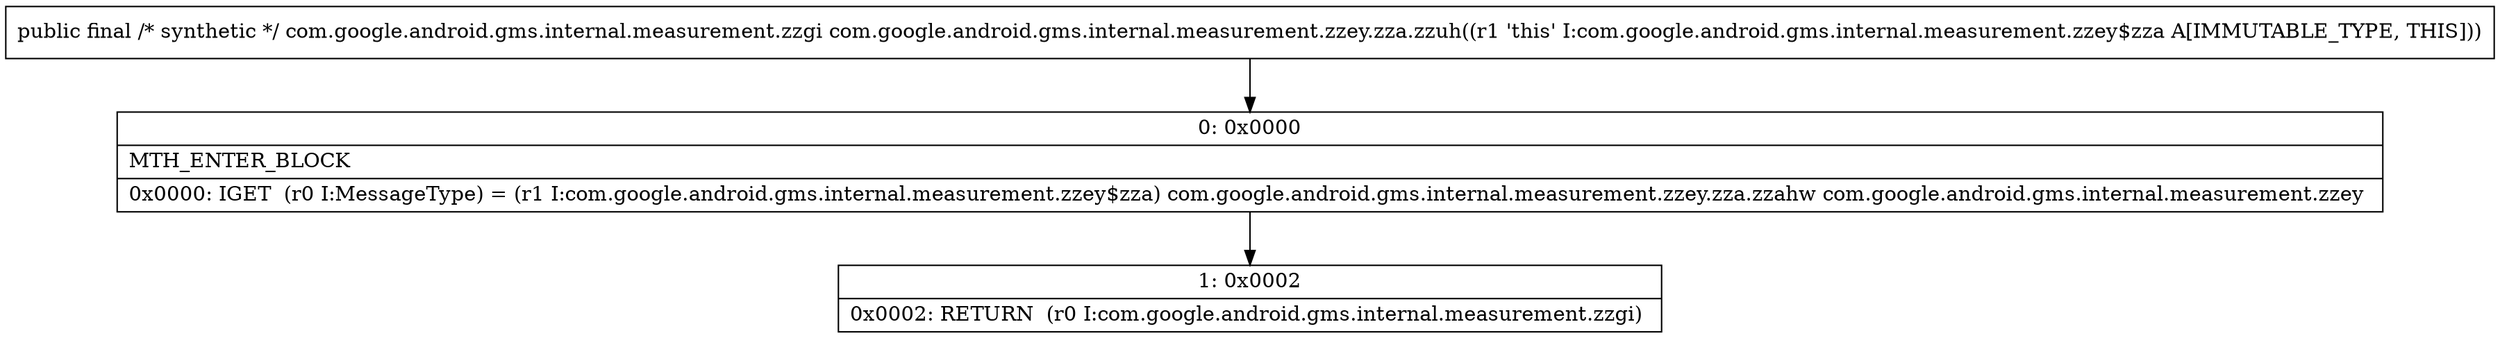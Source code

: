digraph "CFG forcom.google.android.gms.internal.measurement.zzey.zza.zzuh()Lcom\/google\/android\/gms\/internal\/measurement\/zzgi;" {
Node_0 [shape=record,label="{0\:\ 0x0000|MTH_ENTER_BLOCK\l|0x0000: IGET  (r0 I:MessageType) = (r1 I:com.google.android.gms.internal.measurement.zzey$zza) com.google.android.gms.internal.measurement.zzey.zza.zzahw com.google.android.gms.internal.measurement.zzey \l}"];
Node_1 [shape=record,label="{1\:\ 0x0002|0x0002: RETURN  (r0 I:com.google.android.gms.internal.measurement.zzgi) \l}"];
MethodNode[shape=record,label="{public final \/* synthetic *\/ com.google.android.gms.internal.measurement.zzgi com.google.android.gms.internal.measurement.zzey.zza.zzuh((r1 'this' I:com.google.android.gms.internal.measurement.zzey$zza A[IMMUTABLE_TYPE, THIS])) }"];
MethodNode -> Node_0;
Node_0 -> Node_1;
}

